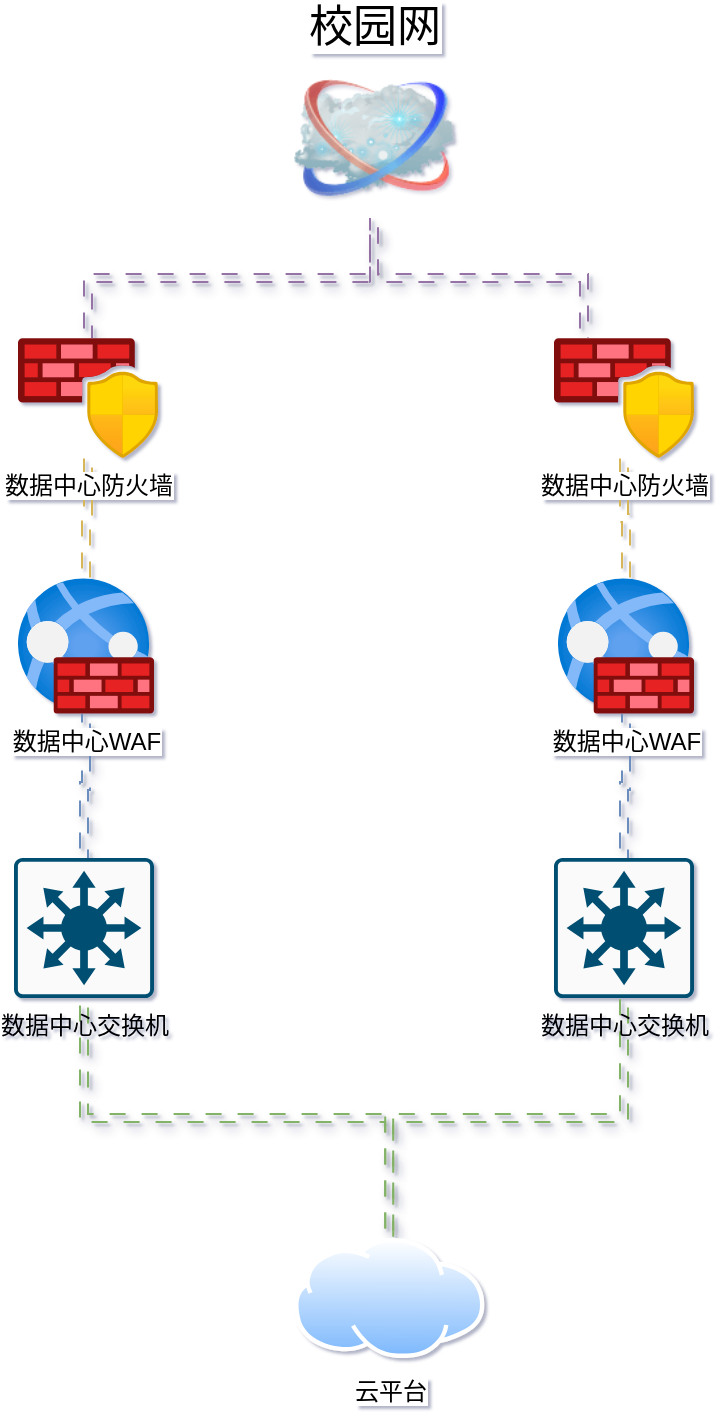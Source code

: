 <mxfile version="28.2.0">
  <diagram name="Page-1" id="55a83fd1-7818-8e21-69c5-c3457e3827bb">
    <mxGraphModel dx="1418" dy="786" grid="1" gridSize="10" guides="1" tooltips="1" connect="1" arrows="1" fold="1" page="1" pageScale="1" pageWidth="1100" pageHeight="850" background="none" math="0" shadow="1">
      <root>
        <mxCell id="0" />
        <mxCell id="1" parent="0" />
        <mxCell id="utxzmxiHIs3_0ZtOAtQS-14" style="edgeStyle=orthogonalEdgeStyle;rounded=0;orthogonalLoop=1;jettySize=auto;html=1;exitX=0.5;exitY=1;exitDx=0;exitDy=0;shape=link;flowAnimation=1;shadow=1;fillColor=#e1d5e7;strokeColor=#9673a6;" parent="1" source="69ecfefc5c41e42c-2" target="utxzmxiHIs3_0ZtOAtQS-3" edge="1">
          <mxGeometry relative="1" as="geometry" />
        </mxCell>
        <mxCell id="utxzmxiHIs3_0ZtOAtQS-15" style="edgeStyle=orthogonalEdgeStyle;rounded=0;orthogonalLoop=1;jettySize=auto;html=1;shape=link;flowAnimation=1;shadow=1;fillColor=#e1d5e7;strokeColor=#9673a6;" parent="1" source="69ecfefc5c41e42c-2" target="utxzmxiHIs3_0ZtOAtQS-4" edge="1">
          <mxGeometry relative="1" as="geometry">
            <Array as="points">
              <mxPoint x="510" y="250" />
              <mxPoint x="615" y="250" />
            </Array>
          </mxGeometry>
        </mxCell>
        <mxCell id="69ecfefc5c41e42c-2" value="校园网" style="image;html=1;labelBackgroundColor=#ffffff;image=img/lib/clip_art/networking/Cloud_128x128.png;rounded=1;shadow=0;comic=0;strokeWidth=2;fontSize=22;labelPosition=center;verticalLabelPosition=top;align=center;verticalAlign=bottom;" parent="1" vertex="1">
          <mxGeometry x="470" y="140" width="80" height="80" as="geometry" />
        </mxCell>
        <mxCell id="utxzmxiHIs3_0ZtOAtQS-16" style="edgeStyle=orthogonalEdgeStyle;rounded=0;orthogonalLoop=1;jettySize=auto;html=1;shape=link;flowAnimation=1;fillColor=#fff2cc;strokeColor=#d6b656;" parent="1" source="utxzmxiHIs3_0ZtOAtQS-3" target="utxzmxiHIs3_0ZtOAtQS-5" edge="1">
          <mxGeometry relative="1" as="geometry" />
        </mxCell>
        <mxCell id="utxzmxiHIs3_0ZtOAtQS-3" value="数据中心防火墙" style="image;aspect=fixed;html=1;points=[];align=center;fontSize=12;image=img/lib/azure2/networking/Azure_Firewall_Manager.svg;" parent="1" vertex="1">
          <mxGeometry x="332" y="280" width="70" height="60" as="geometry" />
        </mxCell>
        <mxCell id="utxzmxiHIs3_0ZtOAtQS-17" value="" style="edgeStyle=orthogonalEdgeStyle;rounded=0;orthogonalLoop=1;jettySize=auto;html=1;flowAnimation=1;shape=link;fillColor=#fff2cc;strokeColor=#d6b656;" parent="1" source="utxzmxiHIs3_0ZtOAtQS-4" target="utxzmxiHIs3_0ZtOAtQS-6" edge="1">
          <mxGeometry relative="1" as="geometry">
            <Array as="points">
              <mxPoint x="635" y="370" />
              <mxPoint x="636" y="370" />
            </Array>
          </mxGeometry>
        </mxCell>
        <mxCell id="utxzmxiHIs3_0ZtOAtQS-4" value="数据中心防火墙" style="image;aspect=fixed;html=1;points=[];align=center;fontSize=12;image=img/lib/azure2/networking/Azure_Firewall_Manager.svg;" parent="1" vertex="1">
          <mxGeometry x="600" y="280" width="70" height="60" as="geometry" />
        </mxCell>
        <mxCell id="utxzmxiHIs3_0ZtOAtQS-18" value="" style="edgeStyle=orthogonalEdgeStyle;rounded=0;orthogonalLoop=1;jettySize=auto;html=1;fillColor=#dae8fc;strokeColor=#6c8ebf;shape=link;flowAnimation=1;shadow=1;" parent="1" source="utxzmxiHIs3_0ZtOAtQS-5" target="utxzmxiHIs3_0ZtOAtQS-9" edge="1">
          <mxGeometry relative="1" as="geometry" />
        </mxCell>
        <mxCell id="utxzmxiHIs3_0ZtOAtQS-5" value="数据中心WAF" style="image;aspect=fixed;html=1;points=[];align=center;fontSize=12;image=img/lib/azure2/networking/Web_Application_Firewall_Policies_WAF.svg;" parent="1" vertex="1">
          <mxGeometry x="332" y="400" width="68" height="68" as="geometry" />
        </mxCell>
        <mxCell id="utxzmxiHIs3_0ZtOAtQS-19" value="" style="edgeStyle=orthogonalEdgeStyle;rounded=0;orthogonalLoop=1;jettySize=auto;html=1;shape=link;fillColor=#dae8fc;strokeColor=#6c8ebf;flowAnimation=1;shadow=1;" parent="1" source="utxzmxiHIs3_0ZtOAtQS-6" target="utxzmxiHIs3_0ZtOAtQS-10" edge="1">
          <mxGeometry relative="1" as="geometry" />
        </mxCell>
        <mxCell id="utxzmxiHIs3_0ZtOAtQS-6" value="数据中心WAF" style="image;aspect=fixed;html=1;points=[];align=center;fontSize=12;image=img/lib/azure2/networking/Web_Application_Firewall_Policies_WAF.svg;" parent="1" vertex="1">
          <mxGeometry x="602" y="400" width="68" height="68" as="geometry" />
        </mxCell>
        <mxCell id="utxzmxiHIs3_0ZtOAtQS-20" style="edgeStyle=orthogonalEdgeStyle;rounded=0;orthogonalLoop=1;jettySize=auto;html=1;exitX=0.5;exitY=1;exitDx=0;exitDy=0;exitPerimeter=0;entryX=0.5;entryY=0;entryDx=0;entryDy=0;shape=link;fillColor=#d5e8d4;strokeColor=#82b366;flowAnimation=1;shadow=1;" parent="1" source="utxzmxiHIs3_0ZtOAtQS-9" target="utxzmxiHIs3_0ZtOAtQS-13" edge="1">
          <mxGeometry relative="1" as="geometry">
            <mxPoint x="520" y="720" as="targetPoint" />
          </mxGeometry>
        </mxCell>
        <mxCell id="utxzmxiHIs3_0ZtOAtQS-9" value="数据中心交换机" style="sketch=0;points=[[0.015,0.015,0],[0.985,0.015,0],[0.985,0.985,0],[0.015,0.985,0],[0.25,0,0],[0.5,0,0],[0.75,0,0],[1,0.25,0],[1,0.5,0],[1,0.75,0],[0.75,1,0],[0.5,1,0],[0.25,1,0],[0,0.75,0],[0,0.5,0],[0,0.25,0]];verticalLabelPosition=bottom;html=1;verticalAlign=top;aspect=fixed;align=center;pointerEvents=1;shape=mxgraph.cisco19.rect;prIcon=l3_switch;fillColor=#FAFAFA;strokeColor=#005073;" parent="1" vertex="1">
          <mxGeometry x="330" y="540" width="70" height="70" as="geometry" />
        </mxCell>
        <mxCell id="utxzmxiHIs3_0ZtOAtQS-21" style="edgeStyle=orthogonalEdgeStyle;rounded=0;orthogonalLoop=1;jettySize=auto;html=1;exitX=0.5;exitY=1;exitDx=0;exitDy=0;exitPerimeter=0;shape=link;fillColor=#d5e8d4;strokeColor=#82b366;flowAnimation=1;shadow=1;" parent="1" source="utxzmxiHIs3_0ZtOAtQS-10" target="utxzmxiHIs3_0ZtOAtQS-13" edge="1">
          <mxGeometry relative="1" as="geometry" />
        </mxCell>
        <mxCell id="utxzmxiHIs3_0ZtOAtQS-10" value="数据中心交换机" style="sketch=0;points=[[0.015,0.015,0],[0.985,0.015,0],[0.985,0.985,0],[0.015,0.985,0],[0.25,0,0],[0.5,0,0],[0.75,0,0],[1,0.25,0],[1,0.5,0],[1,0.75,0],[0.75,1,0],[0.5,1,0],[0.25,1,0],[0,0.75,0],[0,0.5,0],[0,0.25,0]];verticalLabelPosition=bottom;html=1;verticalAlign=top;aspect=fixed;align=center;pointerEvents=1;shape=mxgraph.cisco19.rect;prIcon=l3_switch;fillColor=#FAFAFA;strokeColor=#005073;" parent="1" vertex="1">
          <mxGeometry x="600" y="540" width="70" height="70" as="geometry" />
        </mxCell>
        <mxCell id="utxzmxiHIs3_0ZtOAtQS-13" value="云平台" style="image;aspect=fixed;perimeter=ellipsePerimeter;html=1;align=center;shadow=0;dashed=0;spacingTop=3;image=img/lib/active_directory/internet_cloud.svg;" parent="1" vertex="1">
          <mxGeometry x="470" y="730" width="95.24" height="60" as="geometry" />
        </mxCell>
      </root>
    </mxGraphModel>
  </diagram>
</mxfile>


